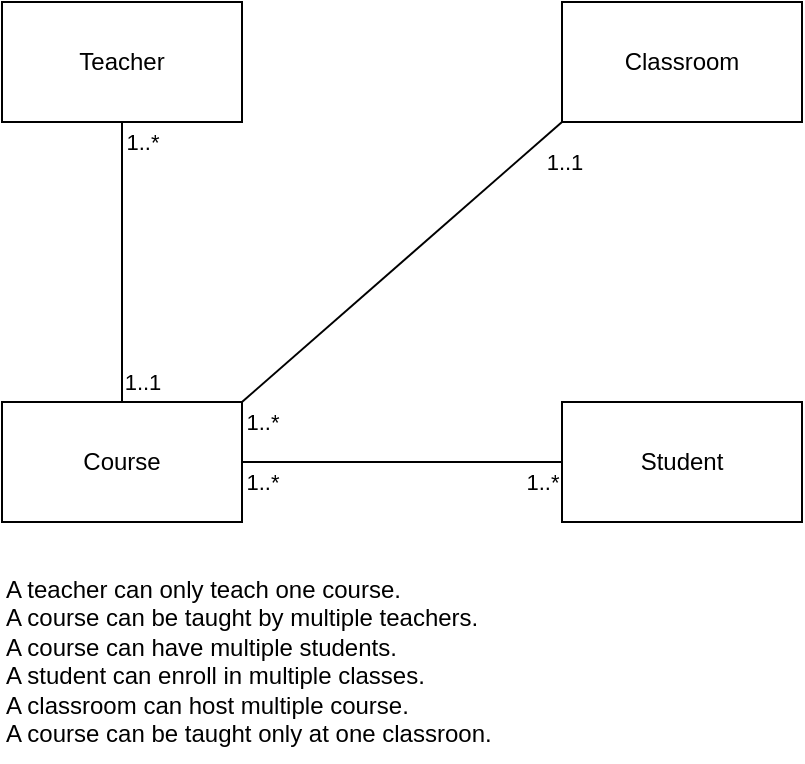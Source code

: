 <mxfile version="24.7.5" pages="11">
  <diagram name="ADQ-1" id="bfQTw3rKT3R2mA69EVsA">
    <mxGraphModel dx="864" dy="508" grid="1" gridSize="10" guides="1" tooltips="1" connect="1" arrows="1" fold="1" page="1" pageScale="1" pageWidth="1100" pageHeight="850" math="0" shadow="0">
      <root>
        <mxCell id="0" />
        <mxCell id="1" parent="0" />
        <mxCell id="jieFwTkjdan6WQaGyXEk-2" value="Student" style="rounded=0;whiteSpace=wrap;html=1;" vertex="1" parent="1">
          <mxGeometry x="440" y="240" width="120" height="60" as="geometry" />
        </mxCell>
        <mxCell id="jieFwTkjdan6WQaGyXEk-3" value="Teacher" style="rounded=0;whiteSpace=wrap;html=1;" vertex="1" parent="1">
          <mxGeometry x="160" y="40" width="120" height="60" as="geometry" />
        </mxCell>
        <mxCell id="jieFwTkjdan6WQaGyXEk-4" value="Course" style="rounded=0;whiteSpace=wrap;html=1;" vertex="1" parent="1">
          <mxGeometry x="160" y="240" width="120" height="60" as="geometry" />
        </mxCell>
        <mxCell id="jieFwTkjdan6WQaGyXEk-5" value="Classroom" style="rounded=0;whiteSpace=wrap;html=1;" vertex="1" parent="1">
          <mxGeometry x="440" y="40" width="120" height="60" as="geometry" />
        </mxCell>
        <mxCell id="jieFwTkjdan6WQaGyXEk-7" value="" style="endArrow=none;html=1;rounded=0;exitX=0.5;exitY=1;exitDx=0;exitDy=0;entryX=0.5;entryY=0;entryDx=0;entryDy=0;" edge="1" parent="1" source="jieFwTkjdan6WQaGyXEk-3" target="jieFwTkjdan6WQaGyXEk-4">
          <mxGeometry width="50" height="50" relative="1" as="geometry">
            <mxPoint x="420" y="190" as="sourcePoint" />
            <mxPoint x="470" y="140" as="targetPoint" />
          </mxGeometry>
        </mxCell>
        <mxCell id="jieFwTkjdan6WQaGyXEk-9" value="1..*" style="edgeLabel;html=1;align=center;verticalAlign=middle;resizable=0;points=[];" vertex="1" connectable="0" parent="jieFwTkjdan6WQaGyXEk-7">
          <mxGeometry x="-0.77" y="-1" relative="1" as="geometry">
            <mxPoint x="11" y="-6" as="offset" />
          </mxGeometry>
        </mxCell>
        <mxCell id="S8cCv2_xkuiGgUIzAUEl-1" value="1..1" style="edgeLabel;html=1;align=center;verticalAlign=middle;resizable=0;points=[];" vertex="1" connectable="0" parent="jieFwTkjdan6WQaGyXEk-7">
          <mxGeometry x="0.5" relative="1" as="geometry">
            <mxPoint x="10" y="25" as="offset" />
          </mxGeometry>
        </mxCell>
        <mxCell id="jieFwTkjdan6WQaGyXEk-10" value="" style="endArrow=none;html=1;rounded=0;exitX=1;exitY=0.5;exitDx=0;exitDy=0;entryX=0;entryY=0.5;entryDx=0;entryDy=0;" edge="1" parent="1" source="jieFwTkjdan6WQaGyXEk-4" target="jieFwTkjdan6WQaGyXEk-2">
          <mxGeometry width="50" height="50" relative="1" as="geometry">
            <mxPoint x="420" y="190" as="sourcePoint" />
            <mxPoint x="470" y="140" as="targetPoint" />
          </mxGeometry>
        </mxCell>
        <mxCell id="jieFwTkjdan6WQaGyXEk-11" value="1..*" style="edgeLabel;html=1;align=center;verticalAlign=middle;resizable=0;points=[];" vertex="1" connectable="0" parent="jieFwTkjdan6WQaGyXEk-10">
          <mxGeometry x="-0.487" y="-5" relative="1" as="geometry">
            <mxPoint x="-31" y="5" as="offset" />
          </mxGeometry>
        </mxCell>
        <mxCell id="jieFwTkjdan6WQaGyXEk-12" value="1..*" style="edgeLabel;html=1;align=center;verticalAlign=middle;resizable=0;points=[];" vertex="1" connectable="0" parent="jieFwTkjdan6WQaGyXEk-10">
          <mxGeometry x="-0.2" y="-4" relative="1" as="geometry">
            <mxPoint x="86" y="6" as="offset" />
          </mxGeometry>
        </mxCell>
        <mxCell id="jieFwTkjdan6WQaGyXEk-13" value="" style="endArrow=none;html=1;rounded=0;exitX=1;exitY=0;exitDx=0;exitDy=0;entryX=0;entryY=1;entryDx=0;entryDy=0;" edge="1" parent="1" source="jieFwTkjdan6WQaGyXEk-4" target="jieFwTkjdan6WQaGyXEk-5">
          <mxGeometry width="50" height="50" relative="1" as="geometry">
            <mxPoint x="420" y="190" as="sourcePoint" />
            <mxPoint x="470" y="140" as="targetPoint" />
          </mxGeometry>
        </mxCell>
        <mxCell id="jieFwTkjdan6WQaGyXEk-14" value="1..1" style="edgeLabel;html=1;align=center;verticalAlign=middle;resizable=0;points=[];" vertex="1" connectable="0" parent="jieFwTkjdan6WQaGyXEk-13">
          <mxGeometry x="0.236" y="-5" relative="1" as="geometry">
            <mxPoint x="58" y="-37" as="offset" />
          </mxGeometry>
        </mxCell>
        <mxCell id="jieFwTkjdan6WQaGyXEk-15" value="1..*" style="edgeLabel;html=1;align=center;verticalAlign=middle;resizable=0;points=[];" vertex="1" connectable="0" parent="jieFwTkjdan6WQaGyXEk-13">
          <mxGeometry x="-0.694" y="1" relative="1" as="geometry">
            <mxPoint x="-14" y="32" as="offset" />
          </mxGeometry>
        </mxCell>
        <mxCell id="jieFwTkjdan6WQaGyXEk-16" value="A teacher can only teach one course.&lt;div&gt;A course can be taught by multiple teachers.&lt;/div&gt;&lt;div&gt;A course can have multiple students.&lt;/div&gt;&lt;div&gt;A student can enroll in multiple classes.&lt;/div&gt;&lt;div&gt;A classroom can host multiple course.&lt;/div&gt;&lt;div&gt;A course can be taught only at one classroon.&lt;/div&gt;" style="text;html=1;align=left;verticalAlign=top;whiteSpace=wrap;rounded=0;" vertex="1" parent="1">
          <mxGeometry x="160" y="320" width="400" height="100" as="geometry" />
        </mxCell>
      </root>
    </mxGraphModel>
  </diagram>
  <diagram id="gYFqjng2KGOROyibRT-_" name="AQD-2">
    <mxGraphModel dx="864" dy="508" grid="1" gridSize="10" guides="1" tooltips="1" connect="1" arrows="1" fold="1" page="1" pageScale="1" pageWidth="1100" pageHeight="850" math="0" shadow="0">
      <root>
        <mxCell id="0" />
        <mxCell id="1" parent="0" />
        <mxCell id="5RLSeQI2iS0HTtD4nt_i-1" value="Payment" style="rounded=0;whiteSpace=wrap;html=1;" vertex="1" parent="1">
          <mxGeometry x="440" y="280" width="120" height="60" as="geometry" />
        </mxCell>
        <mxCell id="5RLSeQI2iS0HTtD4nt_i-2" value="Product" style="rounded=0;whiteSpace=wrap;html=1;" vertex="1" parent="1">
          <mxGeometry x="440" y="120" width="120" height="60" as="geometry" />
        </mxCell>
        <mxCell id="5RLSeQI2iS0HTtD4nt_i-3" value="Order" style="rounded=0;whiteSpace=wrap;html=1;" vertex="1" parent="1">
          <mxGeometry x="200" y="280" width="120" height="60" as="geometry" />
        </mxCell>
        <mxCell id="5RLSeQI2iS0HTtD4nt_i-4" value="Customer" style="rounded=0;whiteSpace=wrap;html=1;" vertex="1" parent="1">
          <mxGeometry x="200" y="120" width="120" height="60" as="geometry" />
        </mxCell>
        <mxCell id="5RLSeQI2iS0HTtD4nt_i-5" value="" style="endArrow=none;html=1;rounded=0;exitX=0.5;exitY=0;exitDx=0;exitDy=0;entryX=0.5;entryY=1;entryDx=0;entryDy=0;" edge="1" parent="1" source="5RLSeQI2iS0HTtD4nt_i-3" target="5RLSeQI2iS0HTtD4nt_i-4">
          <mxGeometry width="50" height="50" relative="1" as="geometry">
            <mxPoint x="420" y="290" as="sourcePoint" />
            <mxPoint x="470" y="240" as="targetPoint" />
          </mxGeometry>
        </mxCell>
        <mxCell id="5RLSeQI2iS0HTtD4nt_i-6" value="1..*" style="edgeLabel;html=1;align=center;verticalAlign=middle;resizable=0;points=[];" vertex="1" connectable="0" parent="5RLSeQI2iS0HTtD4nt_i-5">
          <mxGeometry x="-0.7" y="-2" relative="1" as="geometry">
            <mxPoint x="8" as="offset" />
          </mxGeometry>
        </mxCell>
        <mxCell id="5RLSeQI2iS0HTtD4nt_i-7" value="1..1" style="edgeLabel;html=1;align=center;verticalAlign=middle;resizable=0;points=[];" vertex="1" connectable="0" parent="5RLSeQI2iS0HTtD4nt_i-5">
          <mxGeometry x="0.72" y="-3" relative="1" as="geometry">
            <mxPoint x="7" y="-4" as="offset" />
          </mxGeometry>
        </mxCell>
        <mxCell id="5RLSeQI2iS0HTtD4nt_i-8" value="" style="endArrow=none;html=1;rounded=0;exitX=1;exitY=0.5;exitDx=0;exitDy=0;entryX=0;entryY=0.5;entryDx=0;entryDy=0;" edge="1" parent="1" source="5RLSeQI2iS0HTtD4nt_i-3" target="5RLSeQI2iS0HTtD4nt_i-1">
          <mxGeometry width="50" height="50" relative="1" as="geometry">
            <mxPoint x="420" y="290" as="sourcePoint" />
            <mxPoint x="470" y="240" as="targetPoint" />
          </mxGeometry>
        </mxCell>
        <mxCell id="5RLSeQI2iS0HTtD4nt_i-9" value="1..1" style="edgeLabel;html=1;align=center;verticalAlign=middle;resizable=0;points=[];" vertex="1" connectable="0" parent="5RLSeQI2iS0HTtD4nt_i-8">
          <mxGeometry x="-0.533" y="4" relative="1" as="geometry">
            <mxPoint x="-18" y="14" as="offset" />
          </mxGeometry>
        </mxCell>
        <mxCell id="5RLSeQI2iS0HTtD4nt_i-10" value="1..1" style="edgeLabel;html=1;align=center;verticalAlign=middle;resizable=0;points=[];" vertex="1" connectable="0" parent="1">
          <mxGeometry x="370" y="320" as="geometry">
            <mxPoint x="57" y="1" as="offset" />
          </mxGeometry>
        </mxCell>
        <mxCell id="5RLSeQI2iS0HTtD4nt_i-11" value="" style="endArrow=none;html=1;rounded=0;exitX=1;exitY=0;exitDx=0;exitDy=0;entryX=0;entryY=1;entryDx=0;entryDy=0;" edge="1" parent="1" source="5RLSeQI2iS0HTtD4nt_i-3" target="5RLSeQI2iS0HTtD4nt_i-2">
          <mxGeometry width="50" height="50" relative="1" as="geometry">
            <mxPoint x="420" y="290" as="sourcePoint" />
            <mxPoint x="470" y="240" as="targetPoint" />
          </mxGeometry>
        </mxCell>
        <mxCell id="5RLSeQI2iS0HTtD4nt_i-12" value="1..*" style="edgeLabel;html=1;align=center;verticalAlign=middle;resizable=0;points=[];" vertex="1" connectable="0" parent="5RLSeQI2iS0HTtD4nt_i-11">
          <mxGeometry x="-0.041" y="-4" relative="1" as="geometry">
            <mxPoint x="-50" y="45" as="offset" />
          </mxGeometry>
        </mxCell>
        <mxCell id="5RLSeQI2iS0HTtD4nt_i-13" value="1..*" style="edgeLabel;html=1;align=center;verticalAlign=middle;resizable=0;points=[];" vertex="1" connectable="0" parent="1">
          <mxGeometry x="340.177" y="290.059" as="geometry">
            <mxPoint x="106" y="-94" as="offset" />
          </mxGeometry>
        </mxCell>
        <mxCell id="vkl7tGYrJHZPJPdJh6xn-1" value="A customer can place multiple orders.&lt;div&gt;An order belongs to only one customer.&lt;/div&gt;&lt;div&gt;An order can have multiple products.&lt;/div&gt;&lt;div&gt;A product can appear in multiple orders.&lt;/div&gt;&lt;div&gt;An order only has one payment.&lt;/div&gt;&lt;div&gt;A payment belongs to one order.&lt;/div&gt;" style="text;html=1;align=left;verticalAlign=top;whiteSpace=wrap;rounded=0;" vertex="1" parent="1">
          <mxGeometry x="200" y="400" width="360" height="100" as="geometry" />
        </mxCell>
      </root>
    </mxGraphModel>
  </diagram>
  <diagram id="nSh1dn1qEY25nfHvEmJD" name="ADQ-3">
    <mxGraphModel dx="864" dy="508" grid="1" gridSize="10" guides="1" tooltips="1" connect="1" arrows="1" fold="1" page="1" pageScale="1" pageWidth="1100" pageHeight="850" math="0" shadow="0">
      <root>
        <mxCell id="0" />
        <mxCell id="1" parent="0" />
        <mxCell id="Ra8w2Ni4GpVLyFFNtxGf-1" value="BurrowingTransaction" style="rounded=0;whiteSpace=wrap;html=1;" vertex="1" parent="1">
          <mxGeometry x="440" y="280" width="120" height="60" as="geometry" />
        </mxCell>
        <mxCell id="Ra8w2Ni4GpVLyFFNtxGf-2" value="Memeber" style="rounded=0;whiteSpace=wrap;html=1;" vertex="1" parent="1">
          <mxGeometry x="440" y="120" width="120" height="60" as="geometry" />
        </mxCell>
        <mxCell id="Ra8w2Ni4GpVLyFFNtxGf-3" value="Book" style="rounded=0;whiteSpace=wrap;html=1;" vertex="1" parent="1">
          <mxGeometry x="200" y="280" width="120" height="60" as="geometry" />
        </mxCell>
        <mxCell id="Ra8w2Ni4GpVLyFFNtxGf-4" value="Library" style="rounded=0;whiteSpace=wrap;html=1;" vertex="1" parent="1">
          <mxGeometry x="200" y="120" width="120" height="60" as="geometry" />
        </mxCell>
        <mxCell id="Ra8w2Ni4GpVLyFFNtxGf-5" value="" style="endArrow=none;html=1;rounded=0;exitX=0.5;exitY=0;exitDx=0;exitDy=0;entryX=0.5;entryY=1;entryDx=0;entryDy=0;" edge="1" parent="1" source="Ra8w2Ni4GpVLyFFNtxGf-3" target="Ra8w2Ni4GpVLyFFNtxGf-4">
          <mxGeometry width="50" height="50" relative="1" as="geometry">
            <mxPoint x="420" y="290" as="sourcePoint" />
            <mxPoint x="470" y="240" as="targetPoint" />
          </mxGeometry>
        </mxCell>
        <mxCell id="Ra8w2Ni4GpVLyFFNtxGf-6" value="1..*" style="edgeLabel;html=1;align=center;verticalAlign=middle;resizable=0;points=[];" vertex="1" connectable="0" parent="Ra8w2Ni4GpVLyFFNtxGf-5">
          <mxGeometry x="-0.7" y="-2" relative="1" as="geometry">
            <mxPoint x="8" as="offset" />
          </mxGeometry>
        </mxCell>
        <mxCell id="Ra8w2Ni4GpVLyFFNtxGf-7" value="1..1" style="edgeLabel;html=1;align=center;verticalAlign=middle;resizable=0;points=[];" vertex="1" connectable="0" parent="Ra8w2Ni4GpVLyFFNtxGf-5">
          <mxGeometry x="0.72" y="-3" relative="1" as="geometry">
            <mxPoint x="7" y="-4" as="offset" />
          </mxGeometry>
        </mxCell>
        <mxCell id="Ra8w2Ni4GpVLyFFNtxGf-8" value="" style="endArrow=none;html=1;rounded=0;exitX=1;exitY=0.5;exitDx=0;exitDy=0;entryX=0;entryY=0.5;entryDx=0;entryDy=0;" edge="1" parent="1" source="Ra8w2Ni4GpVLyFFNtxGf-3" target="Ra8w2Ni4GpVLyFFNtxGf-1">
          <mxGeometry width="50" height="50" relative="1" as="geometry">
            <mxPoint x="420" y="290" as="sourcePoint" />
            <mxPoint x="470" y="240" as="targetPoint" />
          </mxGeometry>
        </mxCell>
        <mxCell id="Ra8w2Ni4GpVLyFFNtxGf-9" value="1..1" style="edgeLabel;html=1;align=center;verticalAlign=middle;resizable=0;points=[];" vertex="1" connectable="0" parent="Ra8w2Ni4GpVLyFFNtxGf-8">
          <mxGeometry x="-0.533" y="4" relative="1" as="geometry">
            <mxPoint x="-18" y="14" as="offset" />
          </mxGeometry>
        </mxCell>
        <mxCell id="Ra8w2Ni4GpVLyFFNtxGf-10" value="1..1" style="edgeLabel;html=1;align=center;verticalAlign=middle;resizable=0;points=[];" vertex="1" connectable="0" parent="1">
          <mxGeometry x="370" y="320" as="geometry">
            <mxPoint x="57" y="1" as="offset" />
          </mxGeometry>
        </mxCell>
        <mxCell id="Ra8w2Ni4GpVLyFFNtxGf-11" value="" style="endArrow=none;html=1;rounded=0;exitX=0.5;exitY=0;exitDx=0;exitDy=0;entryX=0.5;entryY=1;entryDx=0;entryDy=0;" edge="1" parent="1" source="Ra8w2Ni4GpVLyFFNtxGf-1" target="Ra8w2Ni4GpVLyFFNtxGf-2">
          <mxGeometry width="50" height="50" relative="1" as="geometry">
            <mxPoint x="420" y="290" as="sourcePoint" />
            <mxPoint x="470" y="240" as="targetPoint" />
          </mxGeometry>
        </mxCell>
        <mxCell id="Ra8w2Ni4GpVLyFFNtxGf-12" value="1..1" style="edgeLabel;html=1;align=center;verticalAlign=middle;resizable=0;points=[];" vertex="1" connectable="0" parent="Ra8w2Ni4GpVLyFFNtxGf-11">
          <mxGeometry x="-0.041" y="-4" relative="1" as="geometry">
            <mxPoint x="-14" y="38" as="offset" />
          </mxGeometry>
        </mxCell>
        <mxCell id="Ra8w2Ni4GpVLyFFNtxGf-13" value="1..1" style="edgeLabel;html=1;align=center;verticalAlign=middle;resizable=0;points=[];" vertex="1" connectable="0" parent="1">
          <mxGeometry x="379.997" y="290.059" as="geometry">
            <mxPoint x="106" y="-94" as="offset" />
          </mxGeometry>
        </mxCell>
        <mxCell id="Ra8w2Ni4GpVLyFFNtxGf-14" value="A library can has many books.&lt;div&gt;A book belongs to only one library at a time.&lt;/div&gt;&lt;div&gt;Only one book can be burrowed at a time.&lt;/div&gt;&lt;div&gt;A member can burrow only one book at a time.&lt;/div&gt;" style="text;html=1;align=left;verticalAlign=top;whiteSpace=wrap;rounded=0;" vertex="1" parent="1">
          <mxGeometry x="200" y="400" width="360" height="70" as="geometry" />
        </mxCell>
      </root>
    </mxGraphModel>
  </diagram>
  <diagram id="l3T3_asYLU3MijZPKHfW" name="ADQ-4">
    <mxGraphModel dx="864" dy="508" grid="1" gridSize="10" guides="1" tooltips="1" connect="1" arrows="1" fold="1" page="1" pageScale="1" pageWidth="1100" pageHeight="850" math="0" shadow="0">
      <root>
        <mxCell id="0" />
        <mxCell id="1" parent="0" />
        <mxCell id="wcUhnc2JBVT0p9et6mh_-1" value="Patient" style="rounded=0;whiteSpace=wrap;html=1;" vertex="1" parent="1">
          <mxGeometry x="440" y="280" width="120" height="60" as="geometry" />
        </mxCell>
        <mxCell id="wcUhnc2JBVT0p9et6mh_-2" value="Department" style="rounded=0;whiteSpace=wrap;html=1;" vertex="1" parent="1">
          <mxGeometry x="440" y="120" width="120" height="60" as="geometry" />
        </mxCell>
        <mxCell id="wcUhnc2JBVT0p9et6mh_-3" value="Appointment" style="rounded=0;whiteSpace=wrap;html=1;" vertex="1" parent="1">
          <mxGeometry x="200" y="280" width="120" height="60" as="geometry" />
        </mxCell>
        <mxCell id="wcUhnc2JBVT0p9et6mh_-4" value="Doctor" style="rounded=0;whiteSpace=wrap;html=1;" vertex="1" parent="1">
          <mxGeometry x="200" y="120" width="120" height="60" as="geometry" />
        </mxCell>
        <mxCell id="wcUhnc2JBVT0p9et6mh_-5" value="" style="endArrow=none;html=1;rounded=0;exitX=0.5;exitY=0;exitDx=0;exitDy=0;entryX=0.5;entryY=1;entryDx=0;entryDy=0;" edge="1" parent="1" source="wcUhnc2JBVT0p9et6mh_-3" target="wcUhnc2JBVT0p9et6mh_-4">
          <mxGeometry width="50" height="50" relative="1" as="geometry">
            <mxPoint x="420" y="290" as="sourcePoint" />
            <mxPoint x="470" y="240" as="targetPoint" />
          </mxGeometry>
        </mxCell>
        <mxCell id="wcUhnc2JBVT0p9et6mh_-6" value="1..*" style="edgeLabel;html=1;align=center;verticalAlign=middle;resizable=0;points=[];" vertex="1" connectable="0" parent="wcUhnc2JBVT0p9et6mh_-5">
          <mxGeometry x="-0.7" y="-2" relative="1" as="geometry">
            <mxPoint x="8" as="offset" />
          </mxGeometry>
        </mxCell>
        <mxCell id="wcUhnc2JBVT0p9et6mh_-7" value="1..1" style="edgeLabel;html=1;align=center;verticalAlign=middle;resizable=0;points=[];" vertex="1" connectable="0" parent="wcUhnc2JBVT0p9et6mh_-5">
          <mxGeometry x="0.72" y="-3" relative="1" as="geometry">
            <mxPoint x="7" y="-4" as="offset" />
          </mxGeometry>
        </mxCell>
        <mxCell id="wcUhnc2JBVT0p9et6mh_-8" value="" style="endArrow=none;html=1;rounded=0;exitX=1;exitY=0.5;exitDx=0;exitDy=0;entryX=0;entryY=0.5;entryDx=0;entryDy=0;" edge="1" parent="1" source="wcUhnc2JBVT0p9et6mh_-3" target="wcUhnc2JBVT0p9et6mh_-1">
          <mxGeometry width="50" height="50" relative="1" as="geometry">
            <mxPoint x="420" y="290" as="sourcePoint" />
            <mxPoint x="470" y="240" as="targetPoint" />
          </mxGeometry>
        </mxCell>
        <mxCell id="wcUhnc2JBVT0p9et6mh_-9" value="1..1" style="edgeLabel;html=1;align=center;verticalAlign=middle;resizable=0;points=[];" vertex="1" connectable="0" parent="wcUhnc2JBVT0p9et6mh_-8">
          <mxGeometry x="-0.533" y="4" relative="1" as="geometry">
            <mxPoint x="-18" y="14" as="offset" />
          </mxGeometry>
        </mxCell>
        <mxCell id="wcUhnc2JBVT0p9et6mh_-10" value="1..1" style="edgeLabel;html=1;align=center;verticalAlign=middle;resizable=0;points=[];" vertex="1" connectable="0" parent="1">
          <mxGeometry x="370" y="320" as="geometry">
            <mxPoint x="57" y="1" as="offset" />
          </mxGeometry>
        </mxCell>
        <mxCell id="wcUhnc2JBVT0p9et6mh_-11" value="" style="endArrow=none;html=1;rounded=0;exitX=0.5;exitY=0;exitDx=0;exitDy=0;entryX=0.5;entryY=1;entryDx=0;entryDy=0;" edge="1" parent="1" source="wcUhnc2JBVT0p9et6mh_-1" target="wcUhnc2JBVT0p9et6mh_-2">
          <mxGeometry width="50" height="50" relative="1" as="geometry">
            <mxPoint x="420" y="290" as="sourcePoint" />
            <mxPoint x="470" y="240" as="targetPoint" />
          </mxGeometry>
        </mxCell>
        <mxCell id="wcUhnc2JBVT0p9et6mh_-12" value="1..*" style="edgeLabel;html=1;align=center;verticalAlign=middle;resizable=0;points=[];" vertex="1" connectable="0" parent="wcUhnc2JBVT0p9et6mh_-11">
          <mxGeometry x="-0.041" y="-4" relative="1" as="geometry">
            <mxPoint x="-23" y="38" as="offset" />
          </mxGeometry>
        </mxCell>
        <mxCell id="wcUhnc2JBVT0p9et6mh_-13" value="1..1" style="edgeLabel;html=1;align=center;verticalAlign=middle;resizable=0;points=[];" vertex="1" connectable="0" parent="1">
          <mxGeometry x="379.997" y="290.059" as="geometry">
            <mxPoint x="106" y="-94" as="offset" />
          </mxGeometry>
        </mxCell>
        <mxCell id="wcUhnc2JBVT0p9et6mh_-14" value="A doctor can have mulltiple appointments.&lt;div&gt;An appointment belongs to only one doctor.&lt;/div&gt;&lt;div&gt;An appointment belongs to only one patient.&lt;/div&gt;&lt;div&gt;A patient can only have one appointment.&lt;/div&gt;&lt;div&gt;A patient belongs to one department.&lt;/div&gt;&lt;div&gt;A department can have multiple patients.&lt;/div&gt;" style="text;html=1;align=left;verticalAlign=top;whiteSpace=wrap;rounded=0;" vertex="1" parent="1">
          <mxGeometry x="200" y="400" width="360" height="100" as="geometry" />
        </mxCell>
      </root>
    </mxGraphModel>
  </diagram>
  <diagram id="RdN4nczcfBn5QCwfg-D5" name="CRAQ-1">
    <mxGraphModel dx="864" dy="508" grid="1" gridSize="10" guides="1" tooltips="1" connect="1" arrows="1" fold="1" page="1" pageScale="1" pageWidth="1100" pageHeight="850" math="0" shadow="0">
      <root>
        <mxCell id="0" />
        <mxCell id="1" parent="0" />
        <mxCell id="EbGZV7c1FLHVHeQeWJEf-1" value="Professor" style="rounded=0;whiteSpace=wrap;html=1;" vertex="1" parent="1">
          <mxGeometry x="400" y="80" width="120" height="60" as="geometry" />
        </mxCell>
        <mxCell id="EbGZV7c1FLHVHeQeWJEf-2" value="Course" style="rounded=0;whiteSpace=wrap;html=1;" vertex="1" parent="1">
          <mxGeometry x="400" y="280" width="120" height="60" as="geometry" />
        </mxCell>
        <mxCell id="EbGZV7c1FLHVHeQeWJEf-3" value="" style="endArrow=none;html=1;rounded=0;exitX=0.5;exitY=0;exitDx=0;exitDy=0;entryX=0.5;entryY=1;entryDx=0;entryDy=0;" edge="1" parent="1" source="EbGZV7c1FLHVHeQeWJEf-2" target="EbGZV7c1FLHVHeQeWJEf-1">
          <mxGeometry width="50" height="50" relative="1" as="geometry">
            <mxPoint x="420" y="210" as="sourcePoint" />
            <mxPoint x="470" y="160" as="targetPoint" />
          </mxGeometry>
        </mxCell>
        <mxCell id="EbGZV7c1FLHVHeQeWJEf-5" value="1..*" style="edgeLabel;html=1;align=center;verticalAlign=middle;resizable=0;points=[];" vertex="1" connectable="0" parent="EbGZV7c1FLHVHeQeWJEf-3">
          <mxGeometry x="-0.214" relative="1" as="geometry">
            <mxPoint x="10" y="45" as="offset" />
          </mxGeometry>
        </mxCell>
        <mxCell id="EbGZV7c1FLHVHeQeWJEf-6" value="1..1" style="edgeLabel;html=1;align=center;verticalAlign=middle;resizable=0;points=[];" vertex="1" connectable="0" parent="EbGZV7c1FLHVHeQeWJEf-3">
          <mxGeometry x="0.271" y="-5" relative="1" as="geometry">
            <mxPoint x="5" y="-41" as="offset" />
          </mxGeometry>
        </mxCell>
        <mxCell id="EbGZV7c1FLHVHeQeWJEf-7" value="A professor can teach multiple courses.&lt;div&gt;A course can only be taught by one professor&lt;/div&gt;" style="text;html=1;align=left;verticalAlign=top;whiteSpace=wrap;rounded=0;" vertex="1" parent="1">
          <mxGeometry x="360" y="360" width="280" height="40" as="geometry" />
        </mxCell>
      </root>
    </mxGraphModel>
  </diagram>
  <diagram id="bH2fYTHX3_UO8UdD0-os" name="CRAQ-2">
    <mxGraphModel dx="864" dy="508" grid="1" gridSize="10" guides="1" tooltips="1" connect="1" arrows="1" fold="1" page="1" pageScale="1" pageWidth="1100" pageHeight="850" math="0" shadow="0">
      <root>
        <mxCell id="0" />
        <mxCell id="1" parent="0" />
        <mxCell id="_3--rVNGyala0BOvyjr7-1" value="Customer" style="rounded=0;whiteSpace=wrap;html=1;" vertex="1" parent="1">
          <mxGeometry x="440" y="280" width="120" height="60" as="geometry" />
        </mxCell>
        <mxCell id="_3--rVNGyala0BOvyjr7-3" value="RentalAgreement" style="rounded=0;whiteSpace=wrap;html=1;" vertex="1" parent="1">
          <mxGeometry x="200" y="280" width="120" height="60" as="geometry" />
        </mxCell>
        <mxCell id="_3--rVNGyala0BOvyjr7-4" value="Car" style="rounded=0;whiteSpace=wrap;html=1;" vertex="1" parent="1">
          <mxGeometry x="200" y="120" width="120" height="60" as="geometry" />
        </mxCell>
        <mxCell id="_3--rVNGyala0BOvyjr7-5" value="" style="endArrow=diamondThin;html=1;rounded=0;exitX=0.5;exitY=0;exitDx=0;exitDy=0;entryX=0.5;entryY=1;entryDx=0;entryDy=0;startArrow=diamondThin;startFill=0;endFill=1;" edge="1" parent="1" source="_3--rVNGyala0BOvyjr7-3" target="_3--rVNGyala0BOvyjr7-4">
          <mxGeometry width="50" height="50" relative="1" as="geometry">
            <mxPoint x="420" y="290" as="sourcePoint" />
            <mxPoint x="470" y="240" as="targetPoint" />
          </mxGeometry>
        </mxCell>
        <mxCell id="_3--rVNGyala0BOvyjr7-6" value="1..1" style="edgeLabel;html=1;align=center;verticalAlign=middle;resizable=0;points=[];" vertex="1" connectable="0" parent="_3--rVNGyala0BOvyjr7-5">
          <mxGeometry x="-0.7" y="-2" relative="1" as="geometry">
            <mxPoint x="8" as="offset" />
          </mxGeometry>
        </mxCell>
        <mxCell id="_3--rVNGyala0BOvyjr7-7" value="1..1" style="edgeLabel;html=1;align=center;verticalAlign=middle;resizable=0;points=[];" vertex="1" connectable="0" parent="_3--rVNGyala0BOvyjr7-5">
          <mxGeometry x="0.72" y="-3" relative="1" as="geometry">
            <mxPoint x="7" y="-4" as="offset" />
          </mxGeometry>
        </mxCell>
        <mxCell id="_3--rVNGyala0BOvyjr7-8" value="" style="endArrow=none;html=1;rounded=0;exitX=1;exitY=0.5;exitDx=0;exitDy=0;entryX=0;entryY=0.5;entryDx=0;entryDy=0;" edge="1" parent="1" source="_3--rVNGyala0BOvyjr7-3" target="_3--rVNGyala0BOvyjr7-1">
          <mxGeometry width="50" height="50" relative="1" as="geometry">
            <mxPoint x="420" y="290" as="sourcePoint" />
            <mxPoint x="470" y="240" as="targetPoint" />
          </mxGeometry>
        </mxCell>
        <mxCell id="_3--rVNGyala0BOvyjr7-15" value="1..*" style="edgeLabel;html=1;align=center;verticalAlign=middle;resizable=0;points=[];" vertex="1" connectable="0" parent="_3--rVNGyala0BOvyjr7-8">
          <mxGeometry x="-0.2" y="1" relative="1" as="geometry">
            <mxPoint x="-38" y="11" as="offset" />
          </mxGeometry>
        </mxCell>
        <mxCell id="_3--rVNGyala0BOvyjr7-10" value="1..1" style="edgeLabel;html=1;align=center;verticalAlign=middle;resizable=0;points=[];" vertex="1" connectable="0" parent="1">
          <mxGeometry x="370" y="320" as="geometry">
            <mxPoint x="57" y="1" as="offset" />
          </mxGeometry>
        </mxCell>
        <mxCell id="_3--rVNGyala0BOvyjr7-14" value="A customer can has multiple rental agreements.&lt;div&gt;A rental agreement can belong to only one customer.&lt;/div&gt;&lt;div&gt;A car can only belong to one rental agreement.&lt;/div&gt;&lt;div&gt;&lt;br&gt;&lt;/div&gt;&lt;div&gt;The relationship between car an rental agreement can be best represented by both aggregation and composition.&lt;/div&gt;&lt;div&gt;&lt;br&gt;&lt;/div&gt;&lt;div&gt;A car will still exist even without a rental agreement, meaning it has a aggregation relationship with rental agreement.&lt;/div&gt;&lt;div&gt;&lt;br&gt;&lt;/div&gt;&lt;div&gt;However, a rental agreement cannot exist without both a customer and a car, so it has a composition relationship with the car.&lt;/div&gt;" style="text;html=1;align=left;verticalAlign=top;whiteSpace=wrap;rounded=0;" vertex="1" parent="1">
          <mxGeometry x="200" y="400" width="360" height="190" as="geometry" />
        </mxCell>
      </root>
    </mxGraphModel>
  </diagram>
  <diagram id="dHJyM1bfJvBcDcLVpRNk" name="CRAQ-3">
    <mxGraphModel dx="864" dy="508" grid="1" gridSize="10" guides="1" tooltips="1" connect="1" arrows="1" fold="1" page="1" pageScale="1" pageWidth="1100" pageHeight="850" math="0" shadow="0">
      <root>
        <mxCell id="0" />
        <mxCell id="1" parent="0" />
        <mxCell id="QN-OJslYdJPTDXYEBay4-2" value="Student" style="rounded=0;whiteSpace=wrap;html=1;" vertex="1" parent="1">
          <mxGeometry x="500" y="240" width="120" height="60" as="geometry" />
        </mxCell>
        <mxCell id="QN-OJslYdJPTDXYEBay4-3" value="Instructor" style="rounded=0;whiteSpace=wrap;html=1;" vertex="1" parent="1">
          <mxGeometry x="240" y="90" width="120" height="60" as="geometry" />
        </mxCell>
        <mxCell id="QN-OJslYdJPTDXYEBay4-4" value="Course" style="rounded=0;whiteSpace=wrap;html=1;" vertex="1" parent="1">
          <mxGeometry x="500" y="90" width="120" height="60" as="geometry" />
        </mxCell>
        <mxCell id="QN-OJslYdJPTDXYEBay4-5" value="" style="endArrow=none;html=1;rounded=0;exitX=0.5;exitY=0;exitDx=0;exitDy=0;entryX=0.5;entryY=1;entryDx=0;entryDy=0;" edge="1" parent="1" source="QN-OJslYdJPTDXYEBay4-2" target="QN-OJslYdJPTDXYEBay4-4">
          <mxGeometry width="50" height="50" relative="1" as="geometry">
            <mxPoint x="420" y="290" as="sourcePoint" />
            <mxPoint x="470" y="240" as="targetPoint" />
          </mxGeometry>
        </mxCell>
        <mxCell id="QN-OJslYdJPTDXYEBay4-6" value="1..*" style="edgeLabel;html=1;align=center;verticalAlign=middle;resizable=0;points=[];" vertex="1" connectable="0" parent="QN-OJslYdJPTDXYEBay4-5">
          <mxGeometry x="-0.2" y="-1" relative="1" as="geometry">
            <mxPoint x="9" y="-44" as="offset" />
          </mxGeometry>
        </mxCell>
        <mxCell id="QN-OJslYdJPTDXYEBay4-7" value="" style="endArrow=none;html=1;rounded=0;exitX=1;exitY=0.5;exitDx=0;exitDy=0;entryX=0;entryY=0.5;entryDx=0;entryDy=0;" edge="1" parent="1" source="QN-OJslYdJPTDXYEBay4-3" target="QN-OJslYdJPTDXYEBay4-4">
          <mxGeometry width="50" height="50" relative="1" as="geometry">
            <mxPoint x="420" y="290" as="sourcePoint" />
            <mxPoint x="470" y="240" as="targetPoint" />
          </mxGeometry>
        </mxCell>
        <mxCell id="QN-OJslYdJPTDXYEBay4-8" value="1..1" style="edgeLabel;html=1;align=center;verticalAlign=middle;resizable=0;points=[];" vertex="1" connectable="0" parent="QN-OJslYdJPTDXYEBay4-7">
          <mxGeometry x="-0.529" y="-4" relative="1" as="geometry">
            <mxPoint x="-23" y="6" as="offset" />
          </mxGeometry>
        </mxCell>
        <mxCell id="QN-OJslYdJPTDXYEBay4-9" value="1..1" style="edgeLabel;html=1;align=center;verticalAlign=middle;resizable=0;points=[];" vertex="1" connectable="0" parent="1">
          <mxGeometry x="410" y="140" as="geometry">
            <mxPoint x="76" y="-9" as="offset" />
          </mxGeometry>
        </mxCell>
        <mxCell id="QN-OJslYdJPTDXYEBay4-10" value="1..*" style="edgeLabel;html=1;align=center;verticalAlign=middle;resizable=0;points=[];" vertex="1" connectable="0" parent="1">
          <mxGeometry x="590" y="70" as="geometry">
            <mxPoint x="-15" y="157" as="offset" />
          </mxGeometry>
        </mxCell>
        <mxCell id="QN-OJslYdJPTDXYEBay4-11" value="The relationship between the course and the student is bidrectional as a student can enroll in multiple courses and a course can have multiple students." style="text;html=1;align=left;verticalAlign=top;whiteSpace=wrap;rounded=0;" vertex="1" parent="1">
          <mxGeometry x="240" y="360" width="390" height="60" as="geometry" />
        </mxCell>
      </root>
    </mxGraphModel>
  </diagram>
  <diagram id="zA3UJE_2ecfd2pBrjMGf" name="CRAQ-4">
    <mxGraphModel dx="864" dy="508" grid="1" gridSize="10" guides="1" tooltips="1" connect="1" arrows="1" fold="1" page="1" pageScale="1" pageWidth="1100" pageHeight="850" math="0" shadow="0">
      <root>
        <mxCell id="0" />
        <mxCell id="1" parent="0" />
        <mxCell id="eEUr9tWkwFXeUKEnlnC8-1" value="Order" style="rounded=0;whiteSpace=wrap;html=1;" vertex="1" parent="1">
          <mxGeometry x="440" y="280" width="120" height="60" as="geometry" />
        </mxCell>
        <mxCell id="eEUr9tWkwFXeUKEnlnC8-2" value="Product" style="rounded=0;whiteSpace=wrap;html=1;" vertex="1" parent="1">
          <mxGeometry x="440" y="120" width="120" height="60" as="geometry" />
        </mxCell>
        <mxCell id="eEUr9tWkwFXeUKEnlnC8-3" value="Shopping Cart" style="rounded=0;whiteSpace=wrap;html=1;" vertex="1" parent="1">
          <mxGeometry x="200" y="280" width="120" height="60" as="geometry" />
        </mxCell>
        <mxCell id="eEUr9tWkwFXeUKEnlnC8-4" value="Customer" style="rounded=0;whiteSpace=wrap;html=1;" vertex="1" parent="1">
          <mxGeometry x="200" y="120" width="120" height="60" as="geometry" />
        </mxCell>
        <mxCell id="eEUr9tWkwFXeUKEnlnC8-5" value="" style="endArrow=none;html=1;rounded=0;exitX=0.5;exitY=0;exitDx=0;exitDy=0;entryX=0.5;entryY=1;entryDx=0;entryDy=0;" edge="1" parent="1" source="eEUr9tWkwFXeUKEnlnC8-3" target="eEUr9tWkwFXeUKEnlnC8-4">
          <mxGeometry width="50" height="50" relative="1" as="geometry">
            <mxPoint x="420" y="290" as="sourcePoint" />
            <mxPoint x="470" y="240" as="targetPoint" />
          </mxGeometry>
        </mxCell>
        <mxCell id="eEUr9tWkwFXeUKEnlnC8-7" value="1..1" style="edgeLabel;html=1;align=center;verticalAlign=middle;resizable=0;points=[];" vertex="1" connectable="0" parent="eEUr9tWkwFXeUKEnlnC8-5">
          <mxGeometry x="0.72" y="-3" relative="1" as="geometry">
            <mxPoint x="7" y="-4" as="offset" />
          </mxGeometry>
        </mxCell>
        <mxCell id="eEUr9tWkwFXeUKEnlnC8-15" value="1..1" style="edgeLabel;html=1;align=center;verticalAlign=middle;resizable=0;points=[];" vertex="1" connectable="0" parent="eEUr9tWkwFXeUKEnlnC8-5">
          <mxGeometry x="-0.72" relative="1" as="geometry">
            <mxPoint x="10" y="4" as="offset" />
          </mxGeometry>
        </mxCell>
        <mxCell id="eEUr9tWkwFXeUKEnlnC8-8" value="" style="endArrow=none;html=1;rounded=0;exitX=1;exitY=0.5;exitDx=0;exitDy=0;entryX=0;entryY=0.5;entryDx=0;entryDy=0;" edge="1" parent="1" source="eEUr9tWkwFXeUKEnlnC8-3" target="eEUr9tWkwFXeUKEnlnC8-1">
          <mxGeometry width="50" height="50" relative="1" as="geometry">
            <mxPoint x="420" y="290" as="sourcePoint" />
            <mxPoint x="470" y="240" as="targetPoint" />
          </mxGeometry>
        </mxCell>
        <mxCell id="eEUr9tWkwFXeUKEnlnC8-9" value="1..1" style="edgeLabel;html=1;align=center;verticalAlign=middle;resizable=0;points=[];" vertex="1" connectable="0" parent="eEUr9tWkwFXeUKEnlnC8-8">
          <mxGeometry x="-0.533" y="4" relative="1" as="geometry">
            <mxPoint x="-18" y="14" as="offset" />
          </mxGeometry>
        </mxCell>
        <mxCell id="eEUr9tWkwFXeUKEnlnC8-10" value="1..1" style="edgeLabel;html=1;align=center;verticalAlign=middle;resizable=0;points=[];" vertex="1" connectable="0" parent="1">
          <mxGeometry x="370" y="320" as="geometry">
            <mxPoint x="57" y="1" as="offset" />
          </mxGeometry>
        </mxCell>
        <mxCell id="eEUr9tWkwFXeUKEnlnC8-11" value="" style="endArrow=none;html=1;rounded=0;exitX=1;exitY=0;exitDx=0;exitDy=0;entryX=0;entryY=1;entryDx=0;entryDy=0;" edge="1" parent="1" source="eEUr9tWkwFXeUKEnlnC8-3" target="eEUr9tWkwFXeUKEnlnC8-2">
          <mxGeometry width="50" height="50" relative="1" as="geometry">
            <mxPoint x="420" y="290" as="sourcePoint" />
            <mxPoint x="470" y="240" as="targetPoint" />
          </mxGeometry>
        </mxCell>
        <mxCell id="eEUr9tWkwFXeUKEnlnC8-12" value="1..*" style="edgeLabel;html=1;align=center;verticalAlign=middle;resizable=0;points=[];" vertex="1" connectable="0" parent="eEUr9tWkwFXeUKEnlnC8-11">
          <mxGeometry x="-0.041" y="-4" relative="1" as="geometry">
            <mxPoint x="-50" y="45" as="offset" />
          </mxGeometry>
        </mxCell>
        <mxCell id="eEUr9tWkwFXeUKEnlnC8-13" value="1..*" style="edgeLabel;html=1;align=center;verticalAlign=middle;resizable=0;points=[];" vertex="1" connectable="0" parent="1">
          <mxGeometry x="340.177" y="290.059" as="geometry">
            <mxPoint x="106" y="-94" as="offset" />
          </mxGeometry>
        </mxCell>
        <mxCell id="eEUr9tWkwFXeUKEnlnC8-14" value="A customer can only have one shopping cart at a time.&lt;div&gt;A shopping can only belong to only one customer.&lt;/div&gt;&lt;div&gt;A product can be in multiple shopping cart.&lt;/div&gt;&lt;div&gt;The shopping cart can contain multiple products.&lt;/div&gt;&lt;div&gt;A product can be in multiple shopping carts.&lt;/div&gt;&lt;div&gt;When a shopping cart checks out, it will create only one order.&lt;/div&gt;" style="text;html=1;align=left;verticalAlign=top;whiteSpace=wrap;rounded=0;" vertex="1" parent="1">
          <mxGeometry x="200" y="400" width="360" height="100" as="geometry" />
        </mxCell>
      </root>
    </mxGraphModel>
  </diagram>
  <diagram id="t5rYRMDWUvmh4xi7cObT" name="HOTQ-1">
    <mxGraphModel dx="864" dy="508" grid="1" gridSize="10" guides="1" tooltips="1" connect="1" arrows="1" fold="1" page="1" pageScale="1" pageWidth="1100" pageHeight="850" math="0" shadow="0">
      <root>
        <mxCell id="0" />
        <mxCell id="1" parent="0" />
        <mxCell id="Ju003eKaG49oqAHN9yt3-35" value="" style="rounded=0;whiteSpace=wrap;html=1;strokeColor=#FF0000;" vertex="1" parent="1">
          <mxGeometry x="270" y="590" width="440" height="240" as="geometry" />
        </mxCell>
        <mxCell id="Ju003eKaG49oqAHN9yt3-1" value="Book" style="swimlane;fontStyle=1;align=center;verticalAlign=top;childLayout=stackLayout;horizontal=1;startSize=26;horizontalStack=0;resizeParent=1;resizeParentMax=0;resizeLast=0;collapsible=1;marginBottom=0;whiteSpace=wrap;html=1;" vertex="1" parent="1">
          <mxGeometry x="400" y="650" width="160" height="112" as="geometry" />
        </mxCell>
        <mxCell id="Ju003eKaG49oqAHN9yt3-2" value="- isbn_number: String" style="text;strokeColor=none;fillColor=none;align=left;verticalAlign=top;spacingLeft=4;spacingRight=4;overflow=hidden;rotatable=0;points=[[0,0.5],[1,0.5]];portConstraint=eastwest;whiteSpace=wrap;html=1;" vertex="1" parent="Ju003eKaG49oqAHN9yt3-1">
          <mxGeometry y="26" width="160" height="26" as="geometry" />
        </mxCell>
        <mxCell id="Ju003eKaG49oqAHN9yt3-3" value="- author: String" style="text;strokeColor=none;fillColor=none;align=left;verticalAlign=top;spacingLeft=4;spacingRight=4;overflow=hidden;rotatable=0;points=[[0,0.5],[1,0.5]];portConstraint=eastwest;whiteSpace=wrap;html=1;" vertex="1" parent="Ju003eKaG49oqAHN9yt3-1">
          <mxGeometry y="52" width="160" height="26" as="geometry" />
        </mxCell>
        <mxCell id="Ju003eKaG49oqAHN9yt3-4" value="- title: String" style="text;strokeColor=none;fillColor=none;align=left;verticalAlign=top;spacingLeft=4;spacingRight=4;overflow=hidden;rotatable=0;points=[[0,0.5],[1,0.5]];portConstraint=eastwest;whiteSpace=wrap;html=1;" vertex="1" parent="Ju003eKaG49oqAHN9yt3-1">
          <mxGeometry y="78" width="160" height="26" as="geometry" />
        </mxCell>
        <mxCell id="Ju003eKaG49oqAHN9yt3-5" value="" style="line;strokeWidth=1;fillColor=none;align=left;verticalAlign=middle;spacingTop=-1;spacingLeft=3;spacingRight=3;rotatable=0;labelPosition=right;points=[];portConstraint=eastwest;strokeColor=inherit;" vertex="1" parent="Ju003eKaG49oqAHN9yt3-1">
          <mxGeometry y="104" width="160" height="8" as="geometry" />
        </mxCell>
        <mxCell id="Ju003eKaG49oqAHN9yt3-7" value="RentalTransaction" style="swimlane;fontStyle=1;align=center;verticalAlign=top;childLayout=stackLayout;horizontal=1;startSize=26;horizontalStack=0;resizeParent=1;resizeParentMax=0;resizeLast=0;collapsible=1;marginBottom=0;whiteSpace=wrap;html=1;" vertex="1" parent="1">
          <mxGeometry x="400" y="120" width="160" height="138" as="geometry" />
        </mxCell>
        <mxCell id="Ju003eKaG49oqAHN9yt3-8" value="- treansaction_id: String" style="text;strokeColor=none;fillColor=none;align=left;verticalAlign=top;spacingLeft=4;spacingRight=4;overflow=hidden;rotatable=0;points=[[0,0.5],[1,0.5]];portConstraint=eastwest;whiteSpace=wrap;html=1;" vertex="1" parent="Ju003eKaG49oqAHN9yt3-7">
          <mxGeometry y="26" width="160" height="26" as="geometry" />
        </mxCell>
        <mxCell id="Ju003eKaG49oqAHN9yt3-9" value="- start_date: Date" style="text;strokeColor=none;fillColor=none;align=left;verticalAlign=top;spacingLeft=4;spacingRight=4;overflow=hidden;rotatable=0;points=[[0,0.5],[1,0.5]];portConstraint=eastwest;whiteSpace=wrap;html=1;" vertex="1" parent="Ju003eKaG49oqAHN9yt3-7">
          <mxGeometry y="52" width="160" height="26" as="geometry" />
        </mxCell>
        <mxCell id="Ju003eKaG49oqAHN9yt3-10" value="- end_date: Date" style="text;strokeColor=none;fillColor=none;align=left;verticalAlign=top;spacingLeft=4;spacingRight=4;overflow=hidden;rotatable=0;points=[[0,0.5],[1,0.5]];portConstraint=eastwest;whiteSpace=wrap;html=1;" vertex="1" parent="Ju003eKaG49oqAHN9yt3-7">
          <mxGeometry y="78" width="160" height="26" as="geometry" />
        </mxCell>
        <mxCell id="Ju003eKaG49oqAHN9yt3-11" value="- total_fees: double" style="text;strokeColor=none;fillColor=none;align=left;verticalAlign=top;spacingLeft=4;spacingRight=4;overflow=hidden;rotatable=0;points=[[0,0.5],[1,0.5]];portConstraint=eastwest;whiteSpace=wrap;html=1;" vertex="1" parent="Ju003eKaG49oqAHN9yt3-7">
          <mxGeometry y="104" width="160" height="26" as="geometry" />
        </mxCell>
        <mxCell id="Ju003eKaG49oqAHN9yt3-13" value="" style="line;strokeWidth=1;fillColor=none;align=left;verticalAlign=middle;spacingTop=-1;spacingLeft=3;spacingRight=3;rotatable=0;labelPosition=right;points=[];portConstraint=eastwest;strokeColor=inherit;" vertex="1" parent="Ju003eKaG49oqAHN9yt3-7">
          <mxGeometry y="130" width="160" height="8" as="geometry" />
        </mxCell>
        <mxCell id="Ju003eKaG49oqAHN9yt3-14" value="RentalItem" style="swimlane;fontStyle=1;align=center;verticalAlign=top;childLayout=stackLayout;horizontal=1;startSize=26;horizontalStack=0;resizeParent=1;resizeParentMax=0;resizeLast=0;collapsible=1;marginBottom=0;whiteSpace=wrap;html=1;" vertex="1" parent="1">
          <mxGeometry x="400" y="400" width="160" height="138" as="geometry" />
        </mxCell>
        <mxCell id="Ju003eKaG49oqAHN9yt3-15" value="- item_id: String" style="text;strokeColor=none;fillColor=none;align=left;verticalAlign=top;spacingLeft=4;spacingRight=4;overflow=hidden;rotatable=0;points=[[0,0.5],[1,0.5]];portConstraint=eastwest;whiteSpace=wrap;html=1;" vertex="1" parent="Ju003eKaG49oqAHN9yt3-14">
          <mxGeometry y="26" width="160" height="26" as="geometry" />
        </mxCell>
        <mxCell id="Ju003eKaG49oqAHN9yt3-16" value="- rental_rate: double" style="text;strokeColor=none;fillColor=none;align=left;verticalAlign=top;spacingLeft=4;spacingRight=4;overflow=hidden;rotatable=0;points=[[0,0.5],[1,0.5]];portConstraint=eastwest;whiteSpace=wrap;html=1;" vertex="1" parent="Ju003eKaG49oqAHN9yt3-14">
          <mxGeometry y="52" width="160" height="26" as="geometry" />
        </mxCell>
        <mxCell id="Ju003eKaG49oqAHN9yt3-17" value="- available_items: int" style="text;strokeColor=none;fillColor=none;align=left;verticalAlign=top;spacingLeft=4;spacingRight=4;overflow=hidden;rotatable=0;points=[[0,0.5],[1,0.5]];portConstraint=eastwest;whiteSpace=wrap;html=1;" vertex="1" parent="Ju003eKaG49oqAHN9yt3-14">
          <mxGeometry y="78" width="160" height="26" as="geometry" />
        </mxCell>
        <mxCell id="Ju003eKaG49oqAHN9yt3-31" value="- isbn_number: string" style="text;strokeColor=none;fillColor=none;align=left;verticalAlign=top;spacingLeft=4;spacingRight=4;overflow=hidden;rotatable=0;points=[[0,0.5],[1,0.5]];portConstraint=eastwest;whiteSpace=wrap;html=1;fontColor=#f20707;" vertex="1" parent="Ju003eKaG49oqAHN9yt3-14">
          <mxGeometry y="104" width="160" height="26" as="geometry" />
        </mxCell>
        <mxCell id="Ju003eKaG49oqAHN9yt3-19" value="" style="line;strokeWidth=1;fillColor=none;align=left;verticalAlign=middle;spacingTop=-1;spacingLeft=3;spacingRight=3;rotatable=0;labelPosition=right;points=[];portConstraint=eastwest;strokeColor=inherit;" vertex="1" parent="Ju003eKaG49oqAHN9yt3-14">
          <mxGeometry y="130" width="160" height="8" as="geometry" />
        </mxCell>
        <mxCell id="Ju003eKaG49oqAHN9yt3-28" value="" style="endArrow=none;html=1;rounded=0;entryX=0.5;entryY=1;entryDx=0;entryDy=0;" edge="1" parent="1" source="Ju003eKaG49oqAHN9yt3-14" target="Ju003eKaG49oqAHN9yt3-7">
          <mxGeometry width="50" height="50" relative="1" as="geometry">
            <mxPoint x="420" y="390" as="sourcePoint" />
            <mxPoint x="470" y="340" as="targetPoint" />
          </mxGeometry>
        </mxCell>
        <mxCell id="Ju003eKaG49oqAHN9yt3-29" value="1..*" style="edgeLabel;html=1;align=center;verticalAlign=middle;resizable=0;points=[];" vertex="1" connectable="0" parent="Ju003eKaG49oqAHN9yt3-28">
          <mxGeometry x="-0.254" y="2" relative="1" as="geometry">
            <mxPoint x="12" y="43" as="offset" />
          </mxGeometry>
        </mxCell>
        <mxCell id="Ju003eKaG49oqAHN9yt3-30" value="1..*" style="edgeLabel;html=1;align=center;verticalAlign=middle;resizable=0;points=[];" vertex="1" connectable="0" parent="Ju003eKaG49oqAHN9yt3-28">
          <mxGeometry x="-0.296" relative="1" as="geometry">
            <mxPoint x="10" y="-80" as="offset" />
          </mxGeometry>
        </mxCell>
        <mxCell id="Ju003eKaG49oqAHN9yt3-32" value="" style="endArrow=none;html=1;rounded=0;exitX=0.5;exitY=0;exitDx=0;exitDy=0;entryX=0.506;entryY=1.125;entryDx=0;entryDy=0;entryPerimeter=0;" edge="1" parent="1" source="Ju003eKaG49oqAHN9yt3-1" target="Ju003eKaG49oqAHN9yt3-19">
          <mxGeometry width="50" height="50" relative="1" as="geometry">
            <mxPoint x="420" y="690" as="sourcePoint" />
            <mxPoint x="330" y="580" as="targetPoint" />
          </mxGeometry>
        </mxCell>
        <mxCell id="Ju003eKaG49oqAHN9yt3-33" value="1..1" style="edgeLabel;html=1;align=center;verticalAlign=middle;resizable=0;points=[];" vertex="1" connectable="0" parent="Ju003eKaG49oqAHN9yt3-32">
          <mxGeometry x="-0.532" y="1" relative="1" as="geometry">
            <mxPoint x="11" y="16" as="offset" />
          </mxGeometry>
        </mxCell>
        <mxCell id="Ju003eKaG49oqAHN9yt3-34" value="1..1" style="edgeLabel;html=1;align=center;verticalAlign=middle;resizable=0;points=[];" vertex="1" connectable="0" parent="Ju003eKaG49oqAHN9yt3-32">
          <mxGeometry x="0.262" y="-3" relative="1" as="geometry">
            <mxPoint x="16" y="-30" as="offset" />
          </mxGeometry>
        </mxCell>
        <mxCell id="Ju003eKaG49oqAHN9yt3-36" value="This is the prototype entity relationship diagram of a project I&#39;m currently working on.&lt;div&gt;&lt;br&gt;&lt;/div&gt;&lt;div&gt;A rental transaction can have multiple rental items.&amp;nbsp;&lt;/div&gt;&lt;div&gt;A rental item can in more than one rental transaction.&lt;/div&gt;&lt;div&gt;(This is considering that the business will have multiple copies of the same item. If not it will be a one-to-one relationship.)&lt;/div&gt;&lt;div&gt;&lt;br&gt;&lt;/div&gt;&lt;div&gt;A rental item will have a product. (Currently, a book.)&lt;/div&gt;&lt;div&gt;(I will change the diagram to extend the Product parent class instead of book, so that RentalItem class is not tighitly coupled only to book .)&lt;/div&gt;" style="text;html=1;align=left;verticalAlign=top;whiteSpace=wrap;rounded=0;" vertex="1" parent="1">
          <mxGeometry x="600" y="120" width="310" height="210" as="geometry" />
        </mxCell>
      </root>
    </mxGraphModel>
  </diagram>
  <diagram id="VRGuY1lPXL1kG3TOVBXy" name="HOTQ-2">
    <mxGraphModel dx="864" dy="508" grid="1" gridSize="10" guides="1" tooltips="1" connect="1" arrows="1" fold="1" page="1" pageScale="1" pageWidth="1100" pageHeight="850" math="0" shadow="0">
      <root>
        <mxCell id="0" />
        <mxCell id="1" parent="0" />
        <mxCell id="uQAZQ-PlCOn7OuWXAbxo-2" value="I understood the basic concepts but I still don&#39;t understand which object should have which attribute.&lt;div&gt;&lt;br&gt;&lt;/div&gt;&lt;div&gt;&lt;br&gt;&lt;/div&gt;" style="text;html=1;align=left;verticalAlign=top;whiteSpace=wrap;rounded=0;" vertex="1" parent="1">
          <mxGeometry x="120" y="80" width="440" height="40" as="geometry" />
        </mxCell>
      </root>
    </mxGraphModel>
  </diagram>
  <diagram id="niS-OI8IaM5bMfAha7Zo" name="HOTQ-3">
    <mxGraphModel dx="864" dy="508" grid="1" gridSize="10" guides="1" tooltips="1" connect="1" arrows="1" fold="1" page="1" pageScale="1" pageWidth="1100" pageHeight="850" math="0" shadow="0">
      <root>
        <mxCell id="0" />
        <mxCell id="1" parent="0" />
        <mxCell id="9FMytf4sbHI7Deu33B3R-1" value="Patient" style="rounded=0;whiteSpace=wrap;html=1;" vertex="1" parent="1">
          <mxGeometry x="440" y="280" width="120" height="60" as="geometry" />
        </mxCell>
        <mxCell id="9FMytf4sbHI7Deu33B3R-2" value="Department" style="rounded=0;whiteSpace=wrap;html=1;" vertex="1" parent="1">
          <mxGeometry x="440" y="120" width="120" height="60" as="geometry" />
        </mxCell>
        <mxCell id="9FMytf4sbHI7Deu33B3R-3" value="Appointment" style="rounded=0;whiteSpace=wrap;html=1;" vertex="1" parent="1">
          <mxGeometry x="200" y="280" width="120" height="60" as="geometry" />
        </mxCell>
        <mxCell id="9FMytf4sbHI7Deu33B3R-4" value="Doctor" style="rounded=0;whiteSpace=wrap;html=1;" vertex="1" parent="1">
          <mxGeometry x="200" y="120" width="120" height="60" as="geometry" />
        </mxCell>
        <mxCell id="9FMytf4sbHI7Deu33B3R-5" value="" style="endArrow=none;html=1;rounded=0;exitX=0.5;exitY=0;exitDx=0;exitDy=0;entryX=0.5;entryY=1;entryDx=0;entryDy=0;" edge="1" parent="1" source="9FMytf4sbHI7Deu33B3R-3" target="9FMytf4sbHI7Deu33B3R-4">
          <mxGeometry width="50" height="50" relative="1" as="geometry">
            <mxPoint x="420" y="290" as="sourcePoint" />
            <mxPoint x="470" y="240" as="targetPoint" />
          </mxGeometry>
        </mxCell>
        <mxCell id="9FMytf4sbHI7Deu33B3R-6" value="1..*" style="edgeLabel;html=1;align=center;verticalAlign=middle;resizable=0;points=[];" vertex="1" connectable="0" parent="9FMytf4sbHI7Deu33B3R-5">
          <mxGeometry x="-0.7" y="-2" relative="1" as="geometry">
            <mxPoint x="8" as="offset" />
          </mxGeometry>
        </mxCell>
        <mxCell id="9FMytf4sbHI7Deu33B3R-7" value="1..1" style="edgeLabel;html=1;align=center;verticalAlign=middle;resizable=0;points=[];" vertex="1" connectable="0" parent="9FMytf4sbHI7Deu33B3R-5">
          <mxGeometry x="0.72" y="-3" relative="1" as="geometry">
            <mxPoint x="7" y="-4" as="offset" />
          </mxGeometry>
        </mxCell>
        <mxCell id="9FMytf4sbHI7Deu33B3R-8" value="" style="endArrow=none;html=1;rounded=0;exitX=1;exitY=0.5;exitDx=0;exitDy=0;entryX=0;entryY=0.5;entryDx=0;entryDy=0;" edge="1" parent="1" source="9FMytf4sbHI7Deu33B3R-3" target="9FMytf4sbHI7Deu33B3R-1">
          <mxGeometry width="50" height="50" relative="1" as="geometry">
            <mxPoint x="420" y="290" as="sourcePoint" />
            <mxPoint x="470" y="240" as="targetPoint" />
          </mxGeometry>
        </mxCell>
        <mxCell id="9FMytf4sbHI7Deu33B3R-9" value="1..1" style="edgeLabel;html=1;align=center;verticalAlign=middle;resizable=0;points=[];" vertex="1" connectable="0" parent="9FMytf4sbHI7Deu33B3R-8">
          <mxGeometry x="-0.533" y="4" relative="1" as="geometry">
            <mxPoint x="-18" y="14" as="offset" />
          </mxGeometry>
        </mxCell>
        <mxCell id="9FMytf4sbHI7Deu33B3R-10" value="1..1" style="edgeLabel;html=1;align=center;verticalAlign=middle;resizable=0;points=[];" vertex="1" connectable="0" parent="1">
          <mxGeometry x="370" y="320" as="geometry">
            <mxPoint x="57" y="1" as="offset" />
          </mxGeometry>
        </mxCell>
        <mxCell id="9FMytf4sbHI7Deu33B3R-11" value="" style="endArrow=none;html=1;rounded=0;exitX=0.5;exitY=0;exitDx=0;exitDy=0;entryX=0.5;entryY=1;entryDx=0;entryDy=0;" edge="1" parent="1" source="9FMytf4sbHI7Deu33B3R-1" target="9FMytf4sbHI7Deu33B3R-2">
          <mxGeometry width="50" height="50" relative="1" as="geometry">
            <mxPoint x="420" y="290" as="sourcePoint" />
            <mxPoint x="470" y="240" as="targetPoint" />
          </mxGeometry>
        </mxCell>
        <mxCell id="9FMytf4sbHI7Deu33B3R-12" value="1..*" style="edgeLabel;html=1;align=center;verticalAlign=middle;resizable=0;points=[];" vertex="1" connectable="0" parent="9FMytf4sbHI7Deu33B3R-11">
          <mxGeometry x="-0.041" y="-4" relative="1" as="geometry">
            <mxPoint x="-23" y="38" as="offset" />
          </mxGeometry>
        </mxCell>
        <mxCell id="9FMytf4sbHI7Deu33B3R-13" value="1..1" style="edgeLabel;html=1;align=center;verticalAlign=middle;resizable=0;points=[];" vertex="1" connectable="0" parent="1">
          <mxGeometry x="379.997" y="290.059" as="geometry">
            <mxPoint x="106" y="-94" as="offset" />
          </mxGeometry>
        </mxCell>
        <mxCell id="9FMytf4sbHI7Deu33B3R-14" value="A doctor can have mulltiple appointments.&lt;div&gt;An appointment belongs to only one doctor.&lt;/div&gt;&lt;div&gt;An appointment belongs to only one patient.&lt;/div&gt;&lt;div&gt;A patient can only have one appointment.&lt;/div&gt;&lt;div&gt;A patient belongs to one department.&lt;/div&gt;&lt;div&gt;A department can have multiple patients.&lt;/div&gt;&lt;div&gt;A patient can have multipe medical record.(Considering, that a man can get sick from multiple illnesses.)&lt;/div&gt;&lt;div&gt;A medical record belongs to only one patient.&lt;/div&gt;&lt;div&gt;A department hold multiple medicle records.&lt;/div&gt;&lt;div&gt;One medicle record of a patient belongs to the department that is treating the patient.&lt;/div&gt;" style="text;html=1;align=left;verticalAlign=top;whiteSpace=wrap;rounded=0;" vertex="1" parent="1">
          <mxGeometry x="201" y="400" width="360" height="190" as="geometry" />
        </mxCell>
        <mxCell id="9FMytf4sbHI7Deu33B3R-15" value="Medicle record" style="rounded=0;whiteSpace=wrap;html=1;" vertex="1" parent="1">
          <mxGeometry x="600" y="220" width="120" height="60" as="geometry" />
        </mxCell>
        <mxCell id="9FMytf4sbHI7Deu33B3R-16" value="" style="endArrow=none;html=1;rounded=0;exitX=1;exitY=0.5;exitDx=0;exitDy=0;entryX=0.5;entryY=1;entryDx=0;entryDy=0;" edge="1" parent="1" source="9FMytf4sbHI7Deu33B3R-1" target="9FMytf4sbHI7Deu33B3R-15">
          <mxGeometry width="50" height="50" relative="1" as="geometry">
            <mxPoint x="420" y="370" as="sourcePoint" />
            <mxPoint x="470" y="320" as="targetPoint" />
          </mxGeometry>
        </mxCell>
        <mxCell id="9FMytf4sbHI7Deu33B3R-17" value="1..1" style="edgeLabel;html=1;align=center;verticalAlign=middle;resizable=0;points=[];" vertex="1" connectable="0" parent="9FMytf4sbHI7Deu33B3R-16">
          <mxGeometry x="-0.52" y="2" relative="1" as="geometry">
            <mxPoint x="-13" y="24" as="offset" />
          </mxGeometry>
        </mxCell>
        <mxCell id="9FMytf4sbHI7Deu33B3R-18" value="1..*" style="edgeLabel;html=1;align=center;verticalAlign=middle;resizable=0;points=[];" vertex="1" connectable="0" parent="9FMytf4sbHI7Deu33B3R-16">
          <mxGeometry x="0.392" y="-1" relative="1" as="geometry">
            <mxPoint x="20" y="14" as="offset" />
          </mxGeometry>
        </mxCell>
        <mxCell id="9FMytf4sbHI7Deu33B3R-19" value="" style="endArrow=none;html=1;rounded=0;exitX=1;exitY=0.5;exitDx=0;exitDy=0;entryX=0.5;entryY=0;entryDx=0;entryDy=0;" edge="1" parent="1" source="9FMytf4sbHI7Deu33B3R-2" target="9FMytf4sbHI7Deu33B3R-15">
          <mxGeometry width="50" height="50" relative="1" as="geometry">
            <mxPoint x="420" y="370" as="sourcePoint" />
            <mxPoint x="470" y="320" as="targetPoint" />
          </mxGeometry>
        </mxCell>
        <mxCell id="9FMytf4sbHI7Deu33B3R-20" value="1..1" style="edgeLabel;html=1;align=center;verticalAlign=middle;resizable=0;points=[];" vertex="1" connectable="0" parent="9FMytf4sbHI7Deu33B3R-19">
          <mxGeometry x="-0.114" y="1" relative="1" as="geometry">
            <mxPoint x="-35" y="-40" as="offset" />
          </mxGeometry>
        </mxCell>
        <mxCell id="9FMytf4sbHI7Deu33B3R-21" value="1..*" style="edgeLabel;html=1;align=center;verticalAlign=middle;resizable=0;points=[];" vertex="1" connectable="0" parent="9FMytf4sbHI7Deu33B3R-19">
          <mxGeometry x="0.676" y="2" relative="1" as="geometry">
            <mxPoint x="25" y="3" as="offset" />
          </mxGeometry>
        </mxCell>
      </root>
    </mxGraphModel>
  </diagram>
</mxfile>
